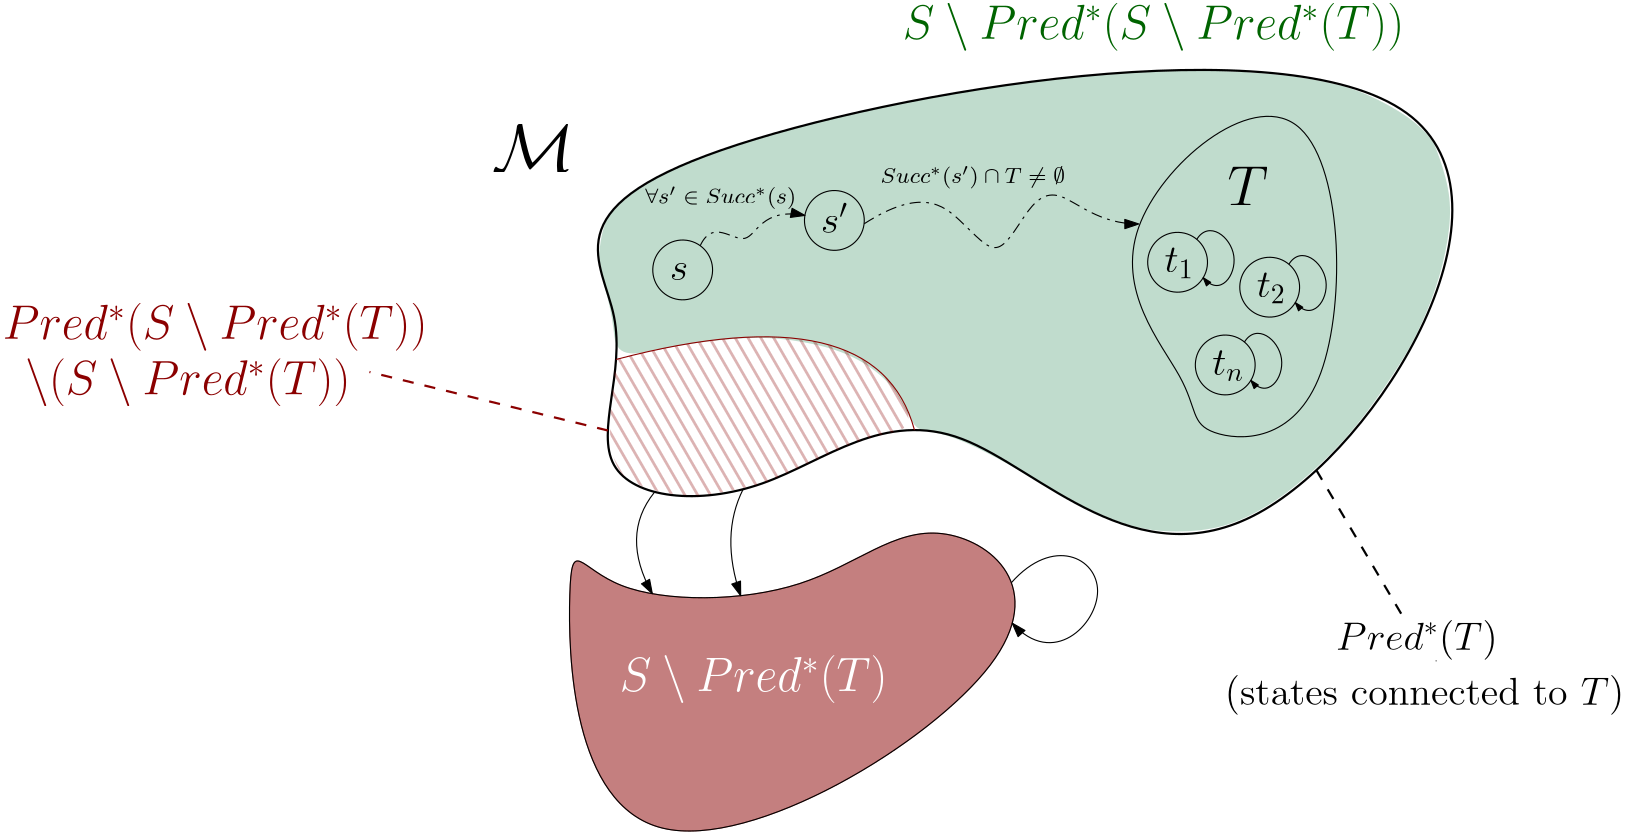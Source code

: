 <?xml version="1.0"?>
<!DOCTYPE ipe SYSTEM "ipe.dtd">
<ipe version="70206" creator="Ipe 7.2.6">
<info created="D:20180328200218" modified="D:20180520213128"/>
<ipestyle name="basic">
<symbol name="arrow/arc(spx)">
<path stroke="sym-stroke" fill="sym-stroke" pen="sym-pen">
0 0 m
-1 0.333 l
-1 -0.333 l
h
</path>
</symbol>
<symbol name="arrow/farc(spx)">
<path stroke="sym-stroke" fill="white" pen="sym-pen">
0 0 m
-1 0.333 l
-1 -0.333 l
h
</path>
</symbol>
<symbol name="arrow/ptarc(spx)">
<path stroke="sym-stroke" fill="sym-stroke" pen="sym-pen">
0 0 m
-1 0.333 l
-0.8 0 l
-1 -0.333 l
h
</path>
</symbol>
<symbol name="arrow/fptarc(spx)">
<path stroke="sym-stroke" fill="white" pen="sym-pen">
0 0 m
-1 0.333 l
-0.8 0 l
-1 -0.333 l
h
</path>
</symbol>
<symbol name="mark/circle(sx)" transformations="translations">
<path fill="sym-stroke">
0.6 0 0 0.6 0 0 e
0.4 0 0 0.4 0 0 e
</path>
</symbol>
<symbol name="mark/disk(sx)" transformations="translations">
<path fill="sym-stroke">
0.6 0 0 0.6 0 0 e
</path>
</symbol>
<symbol name="mark/fdisk(sfx)" transformations="translations">
<group>
<path fill="sym-fill">
0.5 0 0 0.5 0 0 e
</path>
<path fill="sym-stroke" fillrule="eofill">
0.6 0 0 0.6 0 0 e
0.4 0 0 0.4 0 0 e
</path>
</group>
</symbol>
<symbol name="mark/box(sx)" transformations="translations">
<path fill="sym-stroke" fillrule="eofill">
-0.6 -0.6 m
0.6 -0.6 l
0.6 0.6 l
-0.6 0.6 l
h
-0.4 -0.4 m
0.4 -0.4 l
0.4 0.4 l
-0.4 0.4 l
h
</path>
</symbol>
<symbol name="mark/square(sx)" transformations="translations">
<path fill="sym-stroke">
-0.6 -0.6 m
0.6 -0.6 l
0.6 0.6 l
-0.6 0.6 l
h
</path>
</symbol>
<symbol name="mark/fsquare(sfx)" transformations="translations">
<group>
<path fill="sym-fill">
-0.5 -0.5 m
0.5 -0.5 l
0.5 0.5 l
-0.5 0.5 l
h
</path>
<path fill="sym-stroke" fillrule="eofill">
-0.6 -0.6 m
0.6 -0.6 l
0.6 0.6 l
-0.6 0.6 l
h
-0.4 -0.4 m
0.4 -0.4 l
0.4 0.4 l
-0.4 0.4 l
h
</path>
</group>
</symbol>
<symbol name="mark/cross(sx)" transformations="translations">
<group>
<path fill="sym-stroke">
-0.43 -0.57 m
0.57 0.43 l
0.43 0.57 l
-0.57 -0.43 l
h
</path>
<path fill="sym-stroke">
-0.43 0.57 m
0.57 -0.43 l
0.43 -0.57 l
-0.57 0.43 l
h
</path>
</group>
</symbol>
<symbol name="arrow/fnormal(spx)">
<path stroke="sym-stroke" fill="white" pen="sym-pen">
0 0 m
-1 0.333 l
-1 -0.333 l
h
</path>
</symbol>
<symbol name="arrow/pointed(spx)">
<path stroke="sym-stroke" fill="sym-stroke" pen="sym-pen">
0 0 m
-1 0.333 l
-0.8 0 l
-1 -0.333 l
h
</path>
</symbol>
<symbol name="arrow/fpointed(spx)">
<path stroke="sym-stroke" fill="white" pen="sym-pen">
0 0 m
-1 0.333 l
-0.8 0 l
-1 -0.333 l
h
</path>
</symbol>
<symbol name="arrow/linear(spx)">
<path stroke="sym-stroke" pen="sym-pen">
-1 0.333 m
0 0 l
-1 -0.333 l
</path>
</symbol>
<symbol name="arrow/fdouble(spx)">
<path stroke="sym-stroke" fill="white" pen="sym-pen">
0 0 m
-1 0.333 l
-1 -0.333 l
h
-1 0 m
-2 0.333 l
-2 -0.333 l
h
</path>
</symbol>
<symbol name="arrow/double(spx)">
<path stroke="sym-stroke" fill="sym-stroke" pen="sym-pen">
0 0 m
-1 0.333 l
-1 -0.333 l
h
-1 0 m
-2 0.333 l
-2 -0.333 l
h
</path>
</symbol>
<pen name="heavier" value="0.8"/>
<pen name="fat" value="1.2"/>
<pen name="ultrafat" value="2"/>
<symbolsize name="large" value="5"/>
<symbolsize name="small" value="2"/>
<symbolsize name="tiny" value="1.1"/>
<arrowsize name="large" value="10"/>
<arrowsize name="small" value="5"/>
<arrowsize name="tiny" value="3"/>
<color name="red" value="1 0 0"/>
<color name="green" value="0 1 0"/>
<color name="blue" value="0 0 1"/>
<color name="yellow" value="1 1 0"/>
<color name="orange" value="1 0.647 0"/>
<color name="gold" value="1 0.843 0"/>
<color name="purple" value="0.627 0.125 0.941"/>
<color name="gray" value="0.745"/>
<color name="brown" value="0.647 0.165 0.165"/>
<color name="navy" value="0 0 0.502"/>
<color name="pink" value="1 0.753 0.796"/>
<color name="seagreen" value="0.18 0.545 0.341"/>
<color name="turquoise" value="0.251 0.878 0.816"/>
<color name="violet" value="0.933 0.51 0.933"/>
<color name="darkblue" value="0 0 0.545"/>
<color name="darkcyan" value="0 0.545 0.545"/>
<color name="darkgray" value="0.663"/>
<color name="darkgreen" value="0 0.392 0"/>
<color name="darkmagenta" value="0.545 0 0.545"/>
<color name="darkorange" value="1 0.549 0"/>
<color name="darkred" value="0.545 0 0"/>
<color name="lightblue" value="0.678 0.847 0.902"/>
<color name="lightcyan" value="0.878 1 1"/>
<color name="lightgray" value="0.827"/>
<color name="lightgreen" value="0.565 0.933 0.565"/>
<color name="lightyellow" value="1 1 0.878"/>
<dashstyle name="dashed" value="[4] 0"/>
<dashstyle name="dotted" value="[1 3] 0"/>
<dashstyle name="dash dotted" value="[4 2 1 2] 0"/>
<dashstyle name="dash dot dotted" value="[4 2 1 2 1 2] 0"/>
<textsize name="large" value="\large"/>
<textsize name="Large" value="\Large"/>
<textsize name="LARGE" value="\LARGE"/>
<textsize name="huge" value="\huge"/>
<textsize name="Huge" value="\Huge"/>
<textsize name="small" value="\small"/>
<textsize name="footnote" value="\footnotesize"/>
<textsize name="tiny" value="\tiny"/>
<textstyle name="center" begin="\begin{center}" end="\end{center}"/>
<textstyle name="itemize" begin="\begin{itemize}" end="\end{itemize}"/>
<textstyle name="item" begin="\begin{itemize}\item{}" end="\end{itemize}"/>
<gridsize name="4 pts" value="4"/>
<gridsize name="8 pts (~3 mm)" value="8"/>
<gridsize name="16 pts (~6 mm)" value="16"/>
<gridsize name="32 pts (~12 mm)" value="32"/>
<gridsize name="10 pts (~3.5 mm)" value="10"/>
<gridsize name="20 pts (~7 mm)" value="20"/>
<gridsize name="14 pts (~5 mm)" value="14"/>
<gridsize name="28 pts (~10 mm)" value="28"/>
<gridsize name="56 pts (~20 mm)" value="56"/>
<anglesize name="90 deg" value="90"/>
<anglesize name="60 deg" value="60"/>
<anglesize name="45 deg" value="45"/>
<anglesize name="30 deg" value="30"/>
<anglesize name="22.5 deg" value="22.5"/>
<opacity name="10%" value="0.1"/>
<opacity name="30%" value="0.3"/>
<opacity name="50%" value="0.5"/>
<opacity name="75%" value="0.75"/>
<tiling name="falling" angle="-60" step="4" width="1"/>
<tiling name="rising" angle="30" step="4" width="1"/>
</ipestyle>
<page>
<layer name="alpha"/>
<layer name="beta"/>
<layer name="hidden"/>
<view layers="alpha beta" active="hidden"/>
<path layer="beta" matrix="1 0 0 1 106.129 17.14" stroke="darkred" fill="darkred" opacity="50%">
96 636
104 600
188 600
228 640
292 588
100 472 u
</path>
<path matrix="1 0 0 1 -64.2625 -0.0325542" fill="seagreen" opacity="30%">
297.327 707.542 m
284.777 704.512
284.653 715.921
281.294 729.679
279.69 734.992
278.431 741.217
280.474 753.578
284.082 758.776
293.436 766.528
304.612 772.627
313.764 776.56
327.218 781.398
340.623 785.521
352.951 788.897
365.919 792.108
383.227 795.933
403.273 799.77
414.776 801.694
425.013 803.236
438.501 805.013
459.87 807.194
481.833 808.503
506.169 808.552
526.842 806.979
542.658 804.247
555.043 800.61
571.533 791.532
578.345 784.205
579.964 781.717
585.325 765.968
585.569 752.416
581.904 734.329
575.113 716.92
568.781 704.87
554.628 684.003
542.547 670.156
526.332 655.838
511.902 647.12
498.161 642.644
479.303 642.304
465.935 645.709
451.3 652.248
427.989 666.098
408.873 676.063
398.469 678.676
393.787 679.061
391.081 682.763
386.881 691.111
384.461 694.757
377.498 701.71
364.702 708.518
346.351 712.081
334.324 712.522
320.517 711.514
306.415 709.385
297.277 707.53 c
</path>
<path layer="alpha" matrix="1 0 0 1 106.712 17.2063" stroke="black" pen="heavier">
96 640
128 704
72 760
496 832
336 568
232 688
168 632 u
</path>
<path matrix="1 0 0 1 106.712 17.2063" stroke="darkred">
114.064 687.306 m
208 712
221.503 661.877 c
</path>
<path matrix="1 0 0 1 106.712 17.2063" fill="darkred" opacity="30%" tiling="falling">
114.651 687.46 m
118.834 688.525
120.175 688.854
126.786 690.389
130.541 691.19
134.489 691.974
141.128 693.144
151.342 694.533
154.498 694.848
164.715 695.429
170.566 695.412
184.302 694.046
190.834 692.526
198.863 689.534
201.826 688.009
208.548 683.318
210.781 681.236
213.28 678.456
218.119 670.912
219.521 667.8
219.228 661.816
208.963 660.257
201.83 658.09
196.433 655.989
192.607 654.321
187.878 652.122
184.073 650.298
173.198 645.244
167.374 642.92
165.182 642.158
147.969 638.45
139.817 638.105
127.873 639.648
118.512 643.766
117.84 644.256
113.575 648.916
111.097 661.012
112.612 674.937
114.035 686.896 c
</path>
<path matrix="1 0 0 1 2.50148 0.0787132" stroke="black">
10.6728 -1.41295 1.41295 10.6728 296.873 754.479 e
</path>
<text matrix="1 0 0 1 118.508 18.148" transformations="translations" pos="176 732" stroke="black" type="label" width="9.855" height="10.741" depth="0" valign="baseline" size="Large" style="math">s&apos;</text>
<path stroke="black" dash="dash dotted" arrow="normal/small">
310.139 753.379 m
330.536 766.482
346.582 753.79
358.097 739.506
367.628 757.124
378.712 769.206
394.712 753.206
408.939 753.291 c
</path>
<text matrix="1 0 0 1 94.129 25.14" transformations="translations" pos="128 560" stroke="white" type="label" width="96.361" height="12.915" depth="4.3" valign="baseline" size="LARGE" style="math">S \setminus Pred^*(T)</text>
<path matrix="1 0 0 1 106.129 17.14" stroke="black" arrow="normal/small">
128.429 639.506 m
116 624
127.699 603.041 c
</path>
<path matrix="1 0 0 1 106.129 17.14" stroke="black" arrow="normal/small">
160.439 640.741 m
152 624
159.52 602.324 c
</path>
<path matrix="1 0 0 1 106.129 17.14" stroke="black" arrow="normal/small">
256.957 607.001 m
272 624
304 608
272 576
257.283 592.428 c
</path>
<text matrix="1 0 0 1 -16 36" transformations="translations" pos="16 676" stroke="darkred" type="label" width="152.872" height="12.915" depth="4.3" valign="baseline" size="LARGE" style="math">Pred^*(S \setminus Pred^*(T))</text>
<text matrix="1 0 0 1 4 20" transformations="translations" pos="4 672" stroke="darkred" type="label" width="117.161" height="12.915" depth="4.3" valign="baseline" size="LARGE" style="math">\setminus(S \setminus Pred^*(T))</text>
<path matrix="1 0 0 1 -64 0" stroke="darkred" dash="dashed" pen="heavier">
281.832 678.933 m
196 700 l
</path>
<path matrix="1 0 0 1 106.129 17.1399" stroke="black">
96 636
104 600
188 600
228 640
292 588
100 472 u
</path>
<text matrix="1 0 0 1 308 144" transformations="translations" pos="16 676" stroke="darkgreen" type="label" width="180.5" height="12.915" depth="4.3" valign="baseline" size="LARGE" style="math">S \setminus Pred^*(S \setminus Pred^*(T))</text>
<text matrix="1 0 0 1 76 -32" transformations="translations" pos="100 804" stroke="black" type="label" width="29.767" height="16.938" depth="0" valign="baseline" size="Huge" style="math">\mathcal{M}</text>
<text matrix="1 0 0 1 -72.0599 -11.8021" transformations="translations" pos="512 592" stroke="black" type="label" width="143.788" height="10.756" depth="3.59" valign="baseline" size="Large">(states connected to $T$)</text>
<path stroke="black" dash="dashed" pen="heavier">
472.9 664.643 m
504 612 l
</path>
<path stroke="black" dash="dashed" cap="1">
516 596 m
516 596 l
</path>
<text matrix="1 0 0 1 20 4" transformations="translations" pos="460 596" stroke="black" type="label" width="58.125" height="10.756" depth="3.59" valign="baseline" size="Large" style="math">Pred^*(T)</text>
<text matrix="1 0 0 1 0 -4" transformations="translations" pos="316 772" stroke="black" type="label" width="66.379" height="6.136" depth="1.99" valign="baseline" size="footnote" style="math">Succ^*(s&apos;) \cap T \neq \emptyset</text>
<path matrix="1 0 0 1 -52.1084 -17.7381" stroke="black">
10.6728 -1.41295 1.41295 10.6728 296.873 754.479 e
</path>
<text matrix="1 0 0 1 64.0782 1.15038" transformations="translations" pos="176 732" stroke="black" type="label" width="6.617" height="6.177" depth="0" valign="baseline" size="Large" style="math">s</text>
<path stroke="black" dash="dash dotted" arrow="normal/small">
251.076 745.463 m
255.639 755.293
269.86 738.936
273.181 759.304
288.76 756.357 c
</path>
<text matrix="1 0 0 1 -24.696 0.654475" transformations="translations" pos="256 760" stroke="black" type="label" width="54.309" height="6.136" depth="1.99" valign="baseline" size="footnote" style="math">\forall s&apos; \in Succ^*(s)</text>
<path layer="hidden" matrix="1 0 0 1 -6.47148 -69.0633" stroke="black" fill="1">
10.6728 -1.41295 1.41295 10.6728 296.873 754.479 e
</path>
<text matrix="1 0 0 1 109.715 -50.1749" transformations="translations" pos="176 732" stroke="black" type="label" width="7.995" height="6.177" depth="0" valign="baseline" size="Large" style="math">u</text>
<path stroke="red" dash="dash dotted" pen="heavier" arrow="normal/small">
293.453 675.091 m
301.967 663.123
290.605 655.183
314.096 654.601
306.115 643.587
312.981 635.7 c
</path>
<text matrix="1 0 0 1 6.40387 -13.2278" transformations="translations" pos="304 660" stroke="red" type="label" width="67.366" height="6.136" depth="1.99" valign="baseline" size="footnote" style="math">Succ^*(u&apos;) \cap T = \emptyset</text>
<text matrix="1 0 0 1 -1.59613 -5.22779" transformations="translations" pos="312 660" stroke="red" type="label" width="58.635" height="6.136" depth="1.99" valign="baseline" size="footnote" style="math">\exists u&apos; \in Succ^*(u),</text>
<path layer="alpha" matrix="1 0 0 1 112.881 19.9605" stroke="black">
320 672
272 728
368 808
372.371 653.503
312 656 u
</path>
<text matrix="1 0 0 1 120.881 47.9604" transformations="translations" pos="320 712" stroke="black" type="label" width="14.668" height="14.119" depth="0" valign="baseline" size="huge" style="math">T</text>
<path matrix="1 0 0 1 126.061 -14.9836" stroke="black">
10.6728 -1.41295 1.41295 10.6728 296.873 754.479 e
</path>
<text matrix="1 0 0 1 242.247 3.90538" transformations="translations" pos="176 732" stroke="black" type="label" width="10.552" height="8.826" depth="2.15" valign="baseline" size="Large" style="math">t_1</text>
<path matrix="1 0 0 1 6.16935 10.7544" stroke="black" arrow="normal/tiny">
423.675 736.997 m
428 744
444 732
432 716
425.989 723.19 c
</path>
<path matrix="1 0 0 1 143.214 -51.9506" stroke="black">
10.6728 -1.41295 1.41295 10.6728 296.873 754.479 e
</path>
<text matrix="1 0 0 1 259.4 -33.0616" transformations="translations" pos="176 732" stroke="black" type="label" width="11.551" height="8.826" depth="2.15" valign="baseline" size="Large" style="math">t_n</text>
<path matrix="1 0 0 1 23.3223 -26.2126" stroke="black" arrow="normal/tiny">
423.675 736.997 m
428 744
444 732
432 716
425.989 723.19 c
</path>
<path matrix="1 0 0 1 159.214 -23.9506" stroke="black">
10.6728 -1.41295 1.41295 10.6728 296.873 754.479 e
</path>
<text matrix="1 0 0 1 275.4 -5.06162" transformations="translations" pos="176 732" stroke="black" type="label" width="10.552" height="8.826" depth="2.15" valign="baseline" size="Large" style="math">t_2</text>
<path matrix="1 0 0 1 39.3223 1.78738" stroke="black" arrow="normal/tiny">
423.675 736.997 m
428 744
444 732
432 716
425.989 723.19 c
</path>
<path layer="hidden" stroke="black" dash="dash dotted" arrow="normal/normal">
300.063 690.166 m
316.779 712.097
347.694 691.263
356.495 727.389
388.845 698.591
412.534 717.365 c
</path>
<text matrix="1 0 0 1 27.6245 -79.5992" transformations="translations" pos="316 772" stroke="black" type="label" width="64.682" height="5.98" depth="1.99" valign="baseline" size="footnote" style="math">Succ^*(u) \cap T \neq \emptyset</text>
</page>
</ipe>
